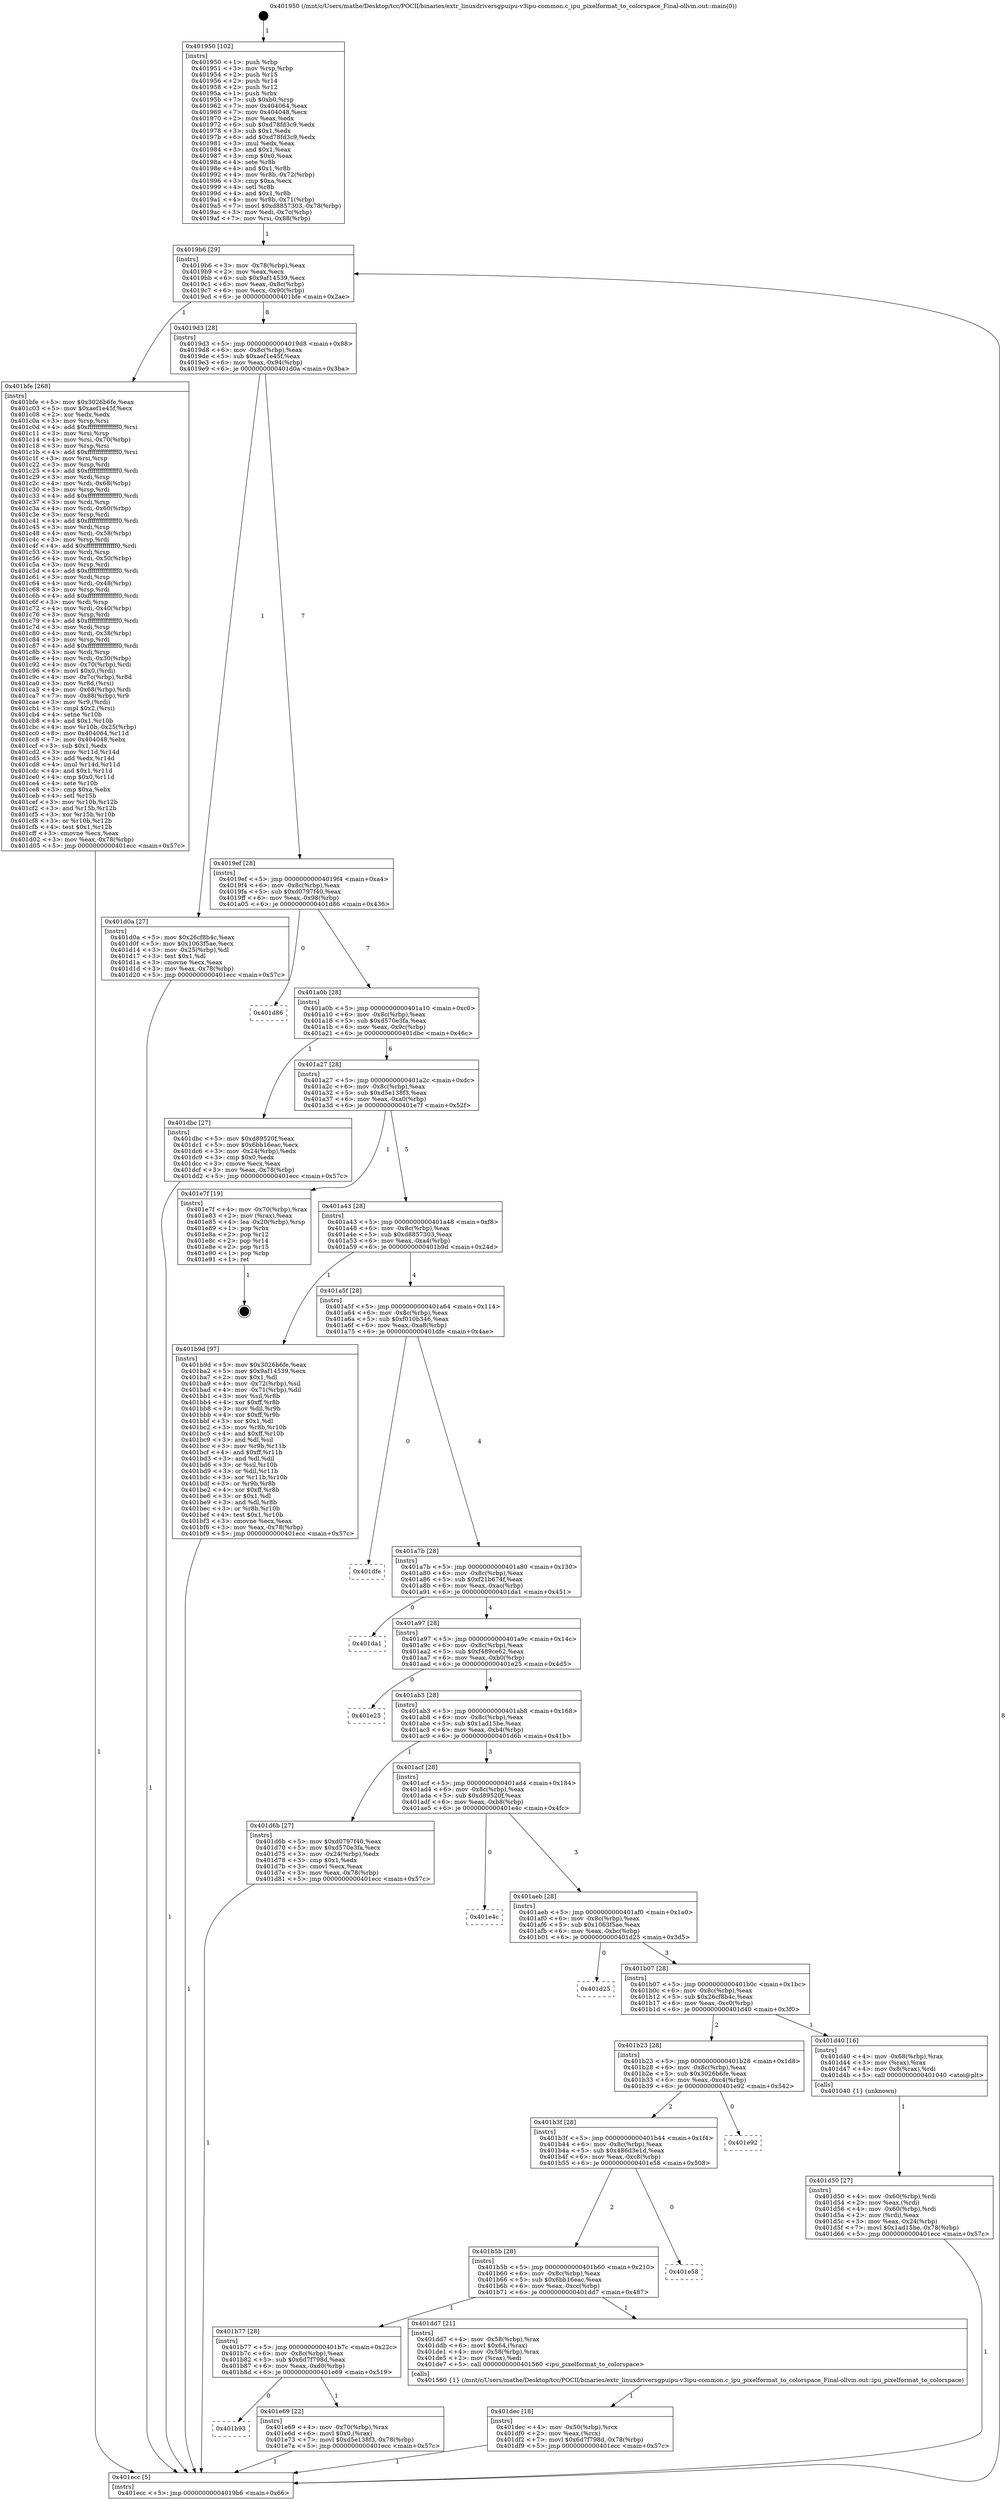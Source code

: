 digraph "0x401950" {
  label = "0x401950 (/mnt/c/Users/mathe/Desktop/tcc/POCII/binaries/extr_linuxdriversgpuipu-v3ipu-common.c_ipu_pixelformat_to_colorspace_Final-ollvm.out::main(0))"
  labelloc = "t"
  node[shape=record]

  Entry [label="",width=0.3,height=0.3,shape=circle,fillcolor=black,style=filled]
  "0x4019b6" [label="{
     0x4019b6 [29]\l
     | [instrs]\l
     &nbsp;&nbsp;0x4019b6 \<+3\>: mov -0x78(%rbp),%eax\l
     &nbsp;&nbsp;0x4019b9 \<+2\>: mov %eax,%ecx\l
     &nbsp;&nbsp;0x4019bb \<+6\>: sub $0x9af14539,%ecx\l
     &nbsp;&nbsp;0x4019c1 \<+6\>: mov %eax,-0x8c(%rbp)\l
     &nbsp;&nbsp;0x4019c7 \<+6\>: mov %ecx,-0x90(%rbp)\l
     &nbsp;&nbsp;0x4019cd \<+6\>: je 0000000000401bfe \<main+0x2ae\>\l
  }"]
  "0x401bfe" [label="{
     0x401bfe [268]\l
     | [instrs]\l
     &nbsp;&nbsp;0x401bfe \<+5\>: mov $0x3026b6fe,%eax\l
     &nbsp;&nbsp;0x401c03 \<+5\>: mov $0xaef1e45f,%ecx\l
     &nbsp;&nbsp;0x401c08 \<+2\>: xor %edx,%edx\l
     &nbsp;&nbsp;0x401c0a \<+3\>: mov %rsp,%rsi\l
     &nbsp;&nbsp;0x401c0d \<+4\>: add $0xfffffffffffffff0,%rsi\l
     &nbsp;&nbsp;0x401c11 \<+3\>: mov %rsi,%rsp\l
     &nbsp;&nbsp;0x401c14 \<+4\>: mov %rsi,-0x70(%rbp)\l
     &nbsp;&nbsp;0x401c18 \<+3\>: mov %rsp,%rsi\l
     &nbsp;&nbsp;0x401c1b \<+4\>: add $0xfffffffffffffff0,%rsi\l
     &nbsp;&nbsp;0x401c1f \<+3\>: mov %rsi,%rsp\l
     &nbsp;&nbsp;0x401c22 \<+3\>: mov %rsp,%rdi\l
     &nbsp;&nbsp;0x401c25 \<+4\>: add $0xfffffffffffffff0,%rdi\l
     &nbsp;&nbsp;0x401c29 \<+3\>: mov %rdi,%rsp\l
     &nbsp;&nbsp;0x401c2c \<+4\>: mov %rdi,-0x68(%rbp)\l
     &nbsp;&nbsp;0x401c30 \<+3\>: mov %rsp,%rdi\l
     &nbsp;&nbsp;0x401c33 \<+4\>: add $0xfffffffffffffff0,%rdi\l
     &nbsp;&nbsp;0x401c37 \<+3\>: mov %rdi,%rsp\l
     &nbsp;&nbsp;0x401c3a \<+4\>: mov %rdi,-0x60(%rbp)\l
     &nbsp;&nbsp;0x401c3e \<+3\>: mov %rsp,%rdi\l
     &nbsp;&nbsp;0x401c41 \<+4\>: add $0xfffffffffffffff0,%rdi\l
     &nbsp;&nbsp;0x401c45 \<+3\>: mov %rdi,%rsp\l
     &nbsp;&nbsp;0x401c48 \<+4\>: mov %rdi,-0x58(%rbp)\l
     &nbsp;&nbsp;0x401c4c \<+3\>: mov %rsp,%rdi\l
     &nbsp;&nbsp;0x401c4f \<+4\>: add $0xfffffffffffffff0,%rdi\l
     &nbsp;&nbsp;0x401c53 \<+3\>: mov %rdi,%rsp\l
     &nbsp;&nbsp;0x401c56 \<+4\>: mov %rdi,-0x50(%rbp)\l
     &nbsp;&nbsp;0x401c5a \<+3\>: mov %rsp,%rdi\l
     &nbsp;&nbsp;0x401c5d \<+4\>: add $0xfffffffffffffff0,%rdi\l
     &nbsp;&nbsp;0x401c61 \<+3\>: mov %rdi,%rsp\l
     &nbsp;&nbsp;0x401c64 \<+4\>: mov %rdi,-0x48(%rbp)\l
     &nbsp;&nbsp;0x401c68 \<+3\>: mov %rsp,%rdi\l
     &nbsp;&nbsp;0x401c6b \<+4\>: add $0xfffffffffffffff0,%rdi\l
     &nbsp;&nbsp;0x401c6f \<+3\>: mov %rdi,%rsp\l
     &nbsp;&nbsp;0x401c72 \<+4\>: mov %rdi,-0x40(%rbp)\l
     &nbsp;&nbsp;0x401c76 \<+3\>: mov %rsp,%rdi\l
     &nbsp;&nbsp;0x401c79 \<+4\>: add $0xfffffffffffffff0,%rdi\l
     &nbsp;&nbsp;0x401c7d \<+3\>: mov %rdi,%rsp\l
     &nbsp;&nbsp;0x401c80 \<+4\>: mov %rdi,-0x38(%rbp)\l
     &nbsp;&nbsp;0x401c84 \<+3\>: mov %rsp,%rdi\l
     &nbsp;&nbsp;0x401c87 \<+4\>: add $0xfffffffffffffff0,%rdi\l
     &nbsp;&nbsp;0x401c8b \<+3\>: mov %rdi,%rsp\l
     &nbsp;&nbsp;0x401c8e \<+4\>: mov %rdi,-0x30(%rbp)\l
     &nbsp;&nbsp;0x401c92 \<+4\>: mov -0x70(%rbp),%rdi\l
     &nbsp;&nbsp;0x401c96 \<+6\>: movl $0x0,(%rdi)\l
     &nbsp;&nbsp;0x401c9c \<+4\>: mov -0x7c(%rbp),%r8d\l
     &nbsp;&nbsp;0x401ca0 \<+3\>: mov %r8d,(%rsi)\l
     &nbsp;&nbsp;0x401ca3 \<+4\>: mov -0x68(%rbp),%rdi\l
     &nbsp;&nbsp;0x401ca7 \<+7\>: mov -0x88(%rbp),%r9\l
     &nbsp;&nbsp;0x401cae \<+3\>: mov %r9,(%rdi)\l
     &nbsp;&nbsp;0x401cb1 \<+3\>: cmpl $0x2,(%rsi)\l
     &nbsp;&nbsp;0x401cb4 \<+4\>: setne %r10b\l
     &nbsp;&nbsp;0x401cb8 \<+4\>: and $0x1,%r10b\l
     &nbsp;&nbsp;0x401cbc \<+4\>: mov %r10b,-0x25(%rbp)\l
     &nbsp;&nbsp;0x401cc0 \<+8\>: mov 0x404064,%r11d\l
     &nbsp;&nbsp;0x401cc8 \<+7\>: mov 0x404048,%ebx\l
     &nbsp;&nbsp;0x401ccf \<+3\>: sub $0x1,%edx\l
     &nbsp;&nbsp;0x401cd2 \<+3\>: mov %r11d,%r14d\l
     &nbsp;&nbsp;0x401cd5 \<+3\>: add %edx,%r14d\l
     &nbsp;&nbsp;0x401cd8 \<+4\>: imul %r14d,%r11d\l
     &nbsp;&nbsp;0x401cdc \<+4\>: and $0x1,%r11d\l
     &nbsp;&nbsp;0x401ce0 \<+4\>: cmp $0x0,%r11d\l
     &nbsp;&nbsp;0x401ce4 \<+4\>: sete %r10b\l
     &nbsp;&nbsp;0x401ce8 \<+3\>: cmp $0xa,%ebx\l
     &nbsp;&nbsp;0x401ceb \<+4\>: setl %r15b\l
     &nbsp;&nbsp;0x401cef \<+3\>: mov %r10b,%r12b\l
     &nbsp;&nbsp;0x401cf2 \<+3\>: and %r15b,%r12b\l
     &nbsp;&nbsp;0x401cf5 \<+3\>: xor %r15b,%r10b\l
     &nbsp;&nbsp;0x401cf8 \<+3\>: or %r10b,%r12b\l
     &nbsp;&nbsp;0x401cfb \<+4\>: test $0x1,%r12b\l
     &nbsp;&nbsp;0x401cff \<+3\>: cmovne %ecx,%eax\l
     &nbsp;&nbsp;0x401d02 \<+3\>: mov %eax,-0x78(%rbp)\l
     &nbsp;&nbsp;0x401d05 \<+5\>: jmp 0000000000401ecc \<main+0x57c\>\l
  }"]
  "0x4019d3" [label="{
     0x4019d3 [28]\l
     | [instrs]\l
     &nbsp;&nbsp;0x4019d3 \<+5\>: jmp 00000000004019d8 \<main+0x88\>\l
     &nbsp;&nbsp;0x4019d8 \<+6\>: mov -0x8c(%rbp),%eax\l
     &nbsp;&nbsp;0x4019de \<+5\>: sub $0xaef1e45f,%eax\l
     &nbsp;&nbsp;0x4019e3 \<+6\>: mov %eax,-0x94(%rbp)\l
     &nbsp;&nbsp;0x4019e9 \<+6\>: je 0000000000401d0a \<main+0x3ba\>\l
  }"]
  Exit [label="",width=0.3,height=0.3,shape=circle,fillcolor=black,style=filled,peripheries=2]
  "0x401d0a" [label="{
     0x401d0a [27]\l
     | [instrs]\l
     &nbsp;&nbsp;0x401d0a \<+5\>: mov $0x26cf8b4c,%eax\l
     &nbsp;&nbsp;0x401d0f \<+5\>: mov $0x1063f5ae,%ecx\l
     &nbsp;&nbsp;0x401d14 \<+3\>: mov -0x25(%rbp),%dl\l
     &nbsp;&nbsp;0x401d17 \<+3\>: test $0x1,%dl\l
     &nbsp;&nbsp;0x401d1a \<+3\>: cmovne %ecx,%eax\l
     &nbsp;&nbsp;0x401d1d \<+3\>: mov %eax,-0x78(%rbp)\l
     &nbsp;&nbsp;0x401d20 \<+5\>: jmp 0000000000401ecc \<main+0x57c\>\l
  }"]
  "0x4019ef" [label="{
     0x4019ef [28]\l
     | [instrs]\l
     &nbsp;&nbsp;0x4019ef \<+5\>: jmp 00000000004019f4 \<main+0xa4\>\l
     &nbsp;&nbsp;0x4019f4 \<+6\>: mov -0x8c(%rbp),%eax\l
     &nbsp;&nbsp;0x4019fa \<+5\>: sub $0xd0797f40,%eax\l
     &nbsp;&nbsp;0x4019ff \<+6\>: mov %eax,-0x98(%rbp)\l
     &nbsp;&nbsp;0x401a05 \<+6\>: je 0000000000401d86 \<main+0x436\>\l
  }"]
  "0x401b93" [label="{
     0x401b93\l
  }", style=dashed]
  "0x401d86" [label="{
     0x401d86\l
  }", style=dashed]
  "0x401a0b" [label="{
     0x401a0b [28]\l
     | [instrs]\l
     &nbsp;&nbsp;0x401a0b \<+5\>: jmp 0000000000401a10 \<main+0xc0\>\l
     &nbsp;&nbsp;0x401a10 \<+6\>: mov -0x8c(%rbp),%eax\l
     &nbsp;&nbsp;0x401a16 \<+5\>: sub $0xd570e3fa,%eax\l
     &nbsp;&nbsp;0x401a1b \<+6\>: mov %eax,-0x9c(%rbp)\l
     &nbsp;&nbsp;0x401a21 \<+6\>: je 0000000000401dbc \<main+0x46c\>\l
  }"]
  "0x401e69" [label="{
     0x401e69 [22]\l
     | [instrs]\l
     &nbsp;&nbsp;0x401e69 \<+4\>: mov -0x70(%rbp),%rax\l
     &nbsp;&nbsp;0x401e6d \<+6\>: movl $0x0,(%rax)\l
     &nbsp;&nbsp;0x401e73 \<+7\>: movl $0xd5e138f3,-0x78(%rbp)\l
     &nbsp;&nbsp;0x401e7a \<+5\>: jmp 0000000000401ecc \<main+0x57c\>\l
  }"]
  "0x401dbc" [label="{
     0x401dbc [27]\l
     | [instrs]\l
     &nbsp;&nbsp;0x401dbc \<+5\>: mov $0xd89520f,%eax\l
     &nbsp;&nbsp;0x401dc1 \<+5\>: mov $0x6bb16eac,%ecx\l
     &nbsp;&nbsp;0x401dc6 \<+3\>: mov -0x24(%rbp),%edx\l
     &nbsp;&nbsp;0x401dc9 \<+3\>: cmp $0x0,%edx\l
     &nbsp;&nbsp;0x401dcc \<+3\>: cmove %ecx,%eax\l
     &nbsp;&nbsp;0x401dcf \<+3\>: mov %eax,-0x78(%rbp)\l
     &nbsp;&nbsp;0x401dd2 \<+5\>: jmp 0000000000401ecc \<main+0x57c\>\l
  }"]
  "0x401a27" [label="{
     0x401a27 [28]\l
     | [instrs]\l
     &nbsp;&nbsp;0x401a27 \<+5\>: jmp 0000000000401a2c \<main+0xdc\>\l
     &nbsp;&nbsp;0x401a2c \<+6\>: mov -0x8c(%rbp),%eax\l
     &nbsp;&nbsp;0x401a32 \<+5\>: sub $0xd5e138f3,%eax\l
     &nbsp;&nbsp;0x401a37 \<+6\>: mov %eax,-0xa0(%rbp)\l
     &nbsp;&nbsp;0x401a3d \<+6\>: je 0000000000401e7f \<main+0x52f\>\l
  }"]
  "0x401dec" [label="{
     0x401dec [18]\l
     | [instrs]\l
     &nbsp;&nbsp;0x401dec \<+4\>: mov -0x50(%rbp),%rcx\l
     &nbsp;&nbsp;0x401df0 \<+2\>: mov %eax,(%rcx)\l
     &nbsp;&nbsp;0x401df2 \<+7\>: movl $0x6d7f798d,-0x78(%rbp)\l
     &nbsp;&nbsp;0x401df9 \<+5\>: jmp 0000000000401ecc \<main+0x57c\>\l
  }"]
  "0x401e7f" [label="{
     0x401e7f [19]\l
     | [instrs]\l
     &nbsp;&nbsp;0x401e7f \<+4\>: mov -0x70(%rbp),%rax\l
     &nbsp;&nbsp;0x401e83 \<+2\>: mov (%rax),%eax\l
     &nbsp;&nbsp;0x401e85 \<+4\>: lea -0x20(%rbp),%rsp\l
     &nbsp;&nbsp;0x401e89 \<+1\>: pop %rbx\l
     &nbsp;&nbsp;0x401e8a \<+2\>: pop %r12\l
     &nbsp;&nbsp;0x401e8c \<+2\>: pop %r14\l
     &nbsp;&nbsp;0x401e8e \<+2\>: pop %r15\l
     &nbsp;&nbsp;0x401e90 \<+1\>: pop %rbp\l
     &nbsp;&nbsp;0x401e91 \<+1\>: ret\l
  }"]
  "0x401a43" [label="{
     0x401a43 [28]\l
     | [instrs]\l
     &nbsp;&nbsp;0x401a43 \<+5\>: jmp 0000000000401a48 \<main+0xf8\>\l
     &nbsp;&nbsp;0x401a48 \<+6\>: mov -0x8c(%rbp),%eax\l
     &nbsp;&nbsp;0x401a4e \<+5\>: sub $0xd8857303,%eax\l
     &nbsp;&nbsp;0x401a53 \<+6\>: mov %eax,-0xa4(%rbp)\l
     &nbsp;&nbsp;0x401a59 \<+6\>: je 0000000000401b9d \<main+0x24d\>\l
  }"]
  "0x401b77" [label="{
     0x401b77 [28]\l
     | [instrs]\l
     &nbsp;&nbsp;0x401b77 \<+5\>: jmp 0000000000401b7c \<main+0x22c\>\l
     &nbsp;&nbsp;0x401b7c \<+6\>: mov -0x8c(%rbp),%eax\l
     &nbsp;&nbsp;0x401b82 \<+5\>: sub $0x6d7f798d,%eax\l
     &nbsp;&nbsp;0x401b87 \<+6\>: mov %eax,-0xd0(%rbp)\l
     &nbsp;&nbsp;0x401b8d \<+6\>: je 0000000000401e69 \<main+0x519\>\l
  }"]
  "0x401b9d" [label="{
     0x401b9d [97]\l
     | [instrs]\l
     &nbsp;&nbsp;0x401b9d \<+5\>: mov $0x3026b6fe,%eax\l
     &nbsp;&nbsp;0x401ba2 \<+5\>: mov $0x9af14539,%ecx\l
     &nbsp;&nbsp;0x401ba7 \<+2\>: mov $0x1,%dl\l
     &nbsp;&nbsp;0x401ba9 \<+4\>: mov -0x72(%rbp),%sil\l
     &nbsp;&nbsp;0x401bad \<+4\>: mov -0x71(%rbp),%dil\l
     &nbsp;&nbsp;0x401bb1 \<+3\>: mov %sil,%r8b\l
     &nbsp;&nbsp;0x401bb4 \<+4\>: xor $0xff,%r8b\l
     &nbsp;&nbsp;0x401bb8 \<+3\>: mov %dil,%r9b\l
     &nbsp;&nbsp;0x401bbb \<+4\>: xor $0xff,%r9b\l
     &nbsp;&nbsp;0x401bbf \<+3\>: xor $0x1,%dl\l
     &nbsp;&nbsp;0x401bc2 \<+3\>: mov %r8b,%r10b\l
     &nbsp;&nbsp;0x401bc5 \<+4\>: and $0xff,%r10b\l
     &nbsp;&nbsp;0x401bc9 \<+3\>: and %dl,%sil\l
     &nbsp;&nbsp;0x401bcc \<+3\>: mov %r9b,%r11b\l
     &nbsp;&nbsp;0x401bcf \<+4\>: and $0xff,%r11b\l
     &nbsp;&nbsp;0x401bd3 \<+3\>: and %dl,%dil\l
     &nbsp;&nbsp;0x401bd6 \<+3\>: or %sil,%r10b\l
     &nbsp;&nbsp;0x401bd9 \<+3\>: or %dil,%r11b\l
     &nbsp;&nbsp;0x401bdc \<+3\>: xor %r11b,%r10b\l
     &nbsp;&nbsp;0x401bdf \<+3\>: or %r9b,%r8b\l
     &nbsp;&nbsp;0x401be2 \<+4\>: xor $0xff,%r8b\l
     &nbsp;&nbsp;0x401be6 \<+3\>: or $0x1,%dl\l
     &nbsp;&nbsp;0x401be9 \<+3\>: and %dl,%r8b\l
     &nbsp;&nbsp;0x401bec \<+3\>: or %r8b,%r10b\l
     &nbsp;&nbsp;0x401bef \<+4\>: test $0x1,%r10b\l
     &nbsp;&nbsp;0x401bf3 \<+3\>: cmovne %ecx,%eax\l
     &nbsp;&nbsp;0x401bf6 \<+3\>: mov %eax,-0x78(%rbp)\l
     &nbsp;&nbsp;0x401bf9 \<+5\>: jmp 0000000000401ecc \<main+0x57c\>\l
  }"]
  "0x401a5f" [label="{
     0x401a5f [28]\l
     | [instrs]\l
     &nbsp;&nbsp;0x401a5f \<+5\>: jmp 0000000000401a64 \<main+0x114\>\l
     &nbsp;&nbsp;0x401a64 \<+6\>: mov -0x8c(%rbp),%eax\l
     &nbsp;&nbsp;0x401a6a \<+5\>: sub $0xf010b346,%eax\l
     &nbsp;&nbsp;0x401a6f \<+6\>: mov %eax,-0xa8(%rbp)\l
     &nbsp;&nbsp;0x401a75 \<+6\>: je 0000000000401dfe \<main+0x4ae\>\l
  }"]
  "0x401ecc" [label="{
     0x401ecc [5]\l
     | [instrs]\l
     &nbsp;&nbsp;0x401ecc \<+5\>: jmp 00000000004019b6 \<main+0x66\>\l
  }"]
  "0x401950" [label="{
     0x401950 [102]\l
     | [instrs]\l
     &nbsp;&nbsp;0x401950 \<+1\>: push %rbp\l
     &nbsp;&nbsp;0x401951 \<+3\>: mov %rsp,%rbp\l
     &nbsp;&nbsp;0x401954 \<+2\>: push %r15\l
     &nbsp;&nbsp;0x401956 \<+2\>: push %r14\l
     &nbsp;&nbsp;0x401958 \<+2\>: push %r12\l
     &nbsp;&nbsp;0x40195a \<+1\>: push %rbx\l
     &nbsp;&nbsp;0x40195b \<+7\>: sub $0xb0,%rsp\l
     &nbsp;&nbsp;0x401962 \<+7\>: mov 0x404064,%eax\l
     &nbsp;&nbsp;0x401969 \<+7\>: mov 0x404048,%ecx\l
     &nbsp;&nbsp;0x401970 \<+2\>: mov %eax,%edx\l
     &nbsp;&nbsp;0x401972 \<+6\>: sub $0xd78fd3c9,%edx\l
     &nbsp;&nbsp;0x401978 \<+3\>: sub $0x1,%edx\l
     &nbsp;&nbsp;0x40197b \<+6\>: add $0xd78fd3c9,%edx\l
     &nbsp;&nbsp;0x401981 \<+3\>: imul %edx,%eax\l
     &nbsp;&nbsp;0x401984 \<+3\>: and $0x1,%eax\l
     &nbsp;&nbsp;0x401987 \<+3\>: cmp $0x0,%eax\l
     &nbsp;&nbsp;0x40198a \<+4\>: sete %r8b\l
     &nbsp;&nbsp;0x40198e \<+4\>: and $0x1,%r8b\l
     &nbsp;&nbsp;0x401992 \<+4\>: mov %r8b,-0x72(%rbp)\l
     &nbsp;&nbsp;0x401996 \<+3\>: cmp $0xa,%ecx\l
     &nbsp;&nbsp;0x401999 \<+4\>: setl %r8b\l
     &nbsp;&nbsp;0x40199d \<+4\>: and $0x1,%r8b\l
     &nbsp;&nbsp;0x4019a1 \<+4\>: mov %r8b,-0x71(%rbp)\l
     &nbsp;&nbsp;0x4019a5 \<+7\>: movl $0xd8857303,-0x78(%rbp)\l
     &nbsp;&nbsp;0x4019ac \<+3\>: mov %edi,-0x7c(%rbp)\l
     &nbsp;&nbsp;0x4019af \<+7\>: mov %rsi,-0x88(%rbp)\l
  }"]
  "0x401dd7" [label="{
     0x401dd7 [21]\l
     | [instrs]\l
     &nbsp;&nbsp;0x401dd7 \<+4\>: mov -0x58(%rbp),%rax\l
     &nbsp;&nbsp;0x401ddb \<+6\>: movl $0x64,(%rax)\l
     &nbsp;&nbsp;0x401de1 \<+4\>: mov -0x58(%rbp),%rax\l
     &nbsp;&nbsp;0x401de5 \<+2\>: mov (%rax),%edi\l
     &nbsp;&nbsp;0x401de7 \<+5\>: call 0000000000401560 \<ipu_pixelformat_to_colorspace\>\l
     | [calls]\l
     &nbsp;&nbsp;0x401560 \{1\} (/mnt/c/Users/mathe/Desktop/tcc/POCII/binaries/extr_linuxdriversgpuipu-v3ipu-common.c_ipu_pixelformat_to_colorspace_Final-ollvm.out::ipu_pixelformat_to_colorspace)\l
  }"]
  "0x401b5b" [label="{
     0x401b5b [28]\l
     | [instrs]\l
     &nbsp;&nbsp;0x401b5b \<+5\>: jmp 0000000000401b60 \<main+0x210\>\l
     &nbsp;&nbsp;0x401b60 \<+6\>: mov -0x8c(%rbp),%eax\l
     &nbsp;&nbsp;0x401b66 \<+5\>: sub $0x6bb16eac,%eax\l
     &nbsp;&nbsp;0x401b6b \<+6\>: mov %eax,-0xcc(%rbp)\l
     &nbsp;&nbsp;0x401b71 \<+6\>: je 0000000000401dd7 \<main+0x487\>\l
  }"]
  "0x401dfe" [label="{
     0x401dfe\l
  }", style=dashed]
  "0x401a7b" [label="{
     0x401a7b [28]\l
     | [instrs]\l
     &nbsp;&nbsp;0x401a7b \<+5\>: jmp 0000000000401a80 \<main+0x130\>\l
     &nbsp;&nbsp;0x401a80 \<+6\>: mov -0x8c(%rbp),%eax\l
     &nbsp;&nbsp;0x401a86 \<+5\>: sub $0xf21b674f,%eax\l
     &nbsp;&nbsp;0x401a8b \<+6\>: mov %eax,-0xac(%rbp)\l
     &nbsp;&nbsp;0x401a91 \<+6\>: je 0000000000401da1 \<main+0x451\>\l
  }"]
  "0x401e58" [label="{
     0x401e58\l
  }", style=dashed]
  "0x401da1" [label="{
     0x401da1\l
  }", style=dashed]
  "0x401a97" [label="{
     0x401a97 [28]\l
     | [instrs]\l
     &nbsp;&nbsp;0x401a97 \<+5\>: jmp 0000000000401a9c \<main+0x14c\>\l
     &nbsp;&nbsp;0x401a9c \<+6\>: mov -0x8c(%rbp),%eax\l
     &nbsp;&nbsp;0x401aa2 \<+5\>: sub $0xf489ce62,%eax\l
     &nbsp;&nbsp;0x401aa7 \<+6\>: mov %eax,-0xb0(%rbp)\l
     &nbsp;&nbsp;0x401aad \<+6\>: je 0000000000401e25 \<main+0x4d5\>\l
  }"]
  "0x401b3f" [label="{
     0x401b3f [28]\l
     | [instrs]\l
     &nbsp;&nbsp;0x401b3f \<+5\>: jmp 0000000000401b44 \<main+0x1f4\>\l
     &nbsp;&nbsp;0x401b44 \<+6\>: mov -0x8c(%rbp),%eax\l
     &nbsp;&nbsp;0x401b4a \<+5\>: sub $0x486d3e1d,%eax\l
     &nbsp;&nbsp;0x401b4f \<+6\>: mov %eax,-0xc8(%rbp)\l
     &nbsp;&nbsp;0x401b55 \<+6\>: je 0000000000401e58 \<main+0x508\>\l
  }"]
  "0x401e25" [label="{
     0x401e25\l
  }", style=dashed]
  "0x401ab3" [label="{
     0x401ab3 [28]\l
     | [instrs]\l
     &nbsp;&nbsp;0x401ab3 \<+5\>: jmp 0000000000401ab8 \<main+0x168\>\l
     &nbsp;&nbsp;0x401ab8 \<+6\>: mov -0x8c(%rbp),%eax\l
     &nbsp;&nbsp;0x401abe \<+5\>: sub $0x1ad15be,%eax\l
     &nbsp;&nbsp;0x401ac3 \<+6\>: mov %eax,-0xb4(%rbp)\l
     &nbsp;&nbsp;0x401ac9 \<+6\>: je 0000000000401d6b \<main+0x41b\>\l
  }"]
  "0x401e92" [label="{
     0x401e92\l
  }", style=dashed]
  "0x401d6b" [label="{
     0x401d6b [27]\l
     | [instrs]\l
     &nbsp;&nbsp;0x401d6b \<+5\>: mov $0xd0797f40,%eax\l
     &nbsp;&nbsp;0x401d70 \<+5\>: mov $0xd570e3fa,%ecx\l
     &nbsp;&nbsp;0x401d75 \<+3\>: mov -0x24(%rbp),%edx\l
     &nbsp;&nbsp;0x401d78 \<+3\>: cmp $0x1,%edx\l
     &nbsp;&nbsp;0x401d7b \<+3\>: cmovl %ecx,%eax\l
     &nbsp;&nbsp;0x401d7e \<+3\>: mov %eax,-0x78(%rbp)\l
     &nbsp;&nbsp;0x401d81 \<+5\>: jmp 0000000000401ecc \<main+0x57c\>\l
  }"]
  "0x401acf" [label="{
     0x401acf [28]\l
     | [instrs]\l
     &nbsp;&nbsp;0x401acf \<+5\>: jmp 0000000000401ad4 \<main+0x184\>\l
     &nbsp;&nbsp;0x401ad4 \<+6\>: mov -0x8c(%rbp),%eax\l
     &nbsp;&nbsp;0x401ada \<+5\>: sub $0xd89520f,%eax\l
     &nbsp;&nbsp;0x401adf \<+6\>: mov %eax,-0xb8(%rbp)\l
     &nbsp;&nbsp;0x401ae5 \<+6\>: je 0000000000401e4c \<main+0x4fc\>\l
  }"]
  "0x401d50" [label="{
     0x401d50 [27]\l
     | [instrs]\l
     &nbsp;&nbsp;0x401d50 \<+4\>: mov -0x60(%rbp),%rdi\l
     &nbsp;&nbsp;0x401d54 \<+2\>: mov %eax,(%rdi)\l
     &nbsp;&nbsp;0x401d56 \<+4\>: mov -0x60(%rbp),%rdi\l
     &nbsp;&nbsp;0x401d5a \<+2\>: mov (%rdi),%eax\l
     &nbsp;&nbsp;0x401d5c \<+3\>: mov %eax,-0x24(%rbp)\l
     &nbsp;&nbsp;0x401d5f \<+7\>: movl $0x1ad15be,-0x78(%rbp)\l
     &nbsp;&nbsp;0x401d66 \<+5\>: jmp 0000000000401ecc \<main+0x57c\>\l
  }"]
  "0x401e4c" [label="{
     0x401e4c\l
  }", style=dashed]
  "0x401aeb" [label="{
     0x401aeb [28]\l
     | [instrs]\l
     &nbsp;&nbsp;0x401aeb \<+5\>: jmp 0000000000401af0 \<main+0x1a0\>\l
     &nbsp;&nbsp;0x401af0 \<+6\>: mov -0x8c(%rbp),%eax\l
     &nbsp;&nbsp;0x401af6 \<+5\>: sub $0x1063f5ae,%eax\l
     &nbsp;&nbsp;0x401afb \<+6\>: mov %eax,-0xbc(%rbp)\l
     &nbsp;&nbsp;0x401b01 \<+6\>: je 0000000000401d25 \<main+0x3d5\>\l
  }"]
  "0x401b23" [label="{
     0x401b23 [28]\l
     | [instrs]\l
     &nbsp;&nbsp;0x401b23 \<+5\>: jmp 0000000000401b28 \<main+0x1d8\>\l
     &nbsp;&nbsp;0x401b28 \<+6\>: mov -0x8c(%rbp),%eax\l
     &nbsp;&nbsp;0x401b2e \<+5\>: sub $0x3026b6fe,%eax\l
     &nbsp;&nbsp;0x401b33 \<+6\>: mov %eax,-0xc4(%rbp)\l
     &nbsp;&nbsp;0x401b39 \<+6\>: je 0000000000401e92 \<main+0x542\>\l
  }"]
  "0x401d25" [label="{
     0x401d25\l
  }", style=dashed]
  "0x401b07" [label="{
     0x401b07 [28]\l
     | [instrs]\l
     &nbsp;&nbsp;0x401b07 \<+5\>: jmp 0000000000401b0c \<main+0x1bc\>\l
     &nbsp;&nbsp;0x401b0c \<+6\>: mov -0x8c(%rbp),%eax\l
     &nbsp;&nbsp;0x401b12 \<+5\>: sub $0x26cf8b4c,%eax\l
     &nbsp;&nbsp;0x401b17 \<+6\>: mov %eax,-0xc0(%rbp)\l
     &nbsp;&nbsp;0x401b1d \<+6\>: je 0000000000401d40 \<main+0x3f0\>\l
  }"]
  "0x401d40" [label="{
     0x401d40 [16]\l
     | [instrs]\l
     &nbsp;&nbsp;0x401d40 \<+4\>: mov -0x68(%rbp),%rax\l
     &nbsp;&nbsp;0x401d44 \<+3\>: mov (%rax),%rax\l
     &nbsp;&nbsp;0x401d47 \<+4\>: mov 0x8(%rax),%rdi\l
     &nbsp;&nbsp;0x401d4b \<+5\>: call 0000000000401040 \<atoi@plt\>\l
     | [calls]\l
     &nbsp;&nbsp;0x401040 \{1\} (unknown)\l
  }"]
  Entry -> "0x401950" [label=" 1"]
  "0x4019b6" -> "0x401bfe" [label=" 1"]
  "0x4019b6" -> "0x4019d3" [label=" 8"]
  "0x401e7f" -> Exit [label=" 1"]
  "0x4019d3" -> "0x401d0a" [label=" 1"]
  "0x4019d3" -> "0x4019ef" [label=" 7"]
  "0x401e69" -> "0x401ecc" [label=" 1"]
  "0x4019ef" -> "0x401d86" [label=" 0"]
  "0x4019ef" -> "0x401a0b" [label=" 7"]
  "0x401b77" -> "0x401b93" [label=" 0"]
  "0x401a0b" -> "0x401dbc" [label=" 1"]
  "0x401a0b" -> "0x401a27" [label=" 6"]
  "0x401b77" -> "0x401e69" [label=" 1"]
  "0x401a27" -> "0x401e7f" [label=" 1"]
  "0x401a27" -> "0x401a43" [label=" 5"]
  "0x401dec" -> "0x401ecc" [label=" 1"]
  "0x401a43" -> "0x401b9d" [label=" 1"]
  "0x401a43" -> "0x401a5f" [label=" 4"]
  "0x401b9d" -> "0x401ecc" [label=" 1"]
  "0x401950" -> "0x4019b6" [label=" 1"]
  "0x401ecc" -> "0x4019b6" [label=" 8"]
  "0x401dd7" -> "0x401dec" [label=" 1"]
  "0x401bfe" -> "0x401ecc" [label=" 1"]
  "0x401d0a" -> "0x401ecc" [label=" 1"]
  "0x401b5b" -> "0x401b77" [label=" 1"]
  "0x401a5f" -> "0x401dfe" [label=" 0"]
  "0x401a5f" -> "0x401a7b" [label=" 4"]
  "0x401b5b" -> "0x401dd7" [label=" 1"]
  "0x401a7b" -> "0x401da1" [label=" 0"]
  "0x401a7b" -> "0x401a97" [label=" 4"]
  "0x401b3f" -> "0x401b5b" [label=" 2"]
  "0x401a97" -> "0x401e25" [label=" 0"]
  "0x401a97" -> "0x401ab3" [label=" 4"]
  "0x401b3f" -> "0x401e58" [label=" 0"]
  "0x401ab3" -> "0x401d6b" [label=" 1"]
  "0x401ab3" -> "0x401acf" [label=" 3"]
  "0x401b23" -> "0x401b3f" [label=" 2"]
  "0x401acf" -> "0x401e4c" [label=" 0"]
  "0x401acf" -> "0x401aeb" [label=" 3"]
  "0x401b23" -> "0x401e92" [label=" 0"]
  "0x401aeb" -> "0x401d25" [label=" 0"]
  "0x401aeb" -> "0x401b07" [label=" 3"]
  "0x401dbc" -> "0x401ecc" [label=" 1"]
  "0x401b07" -> "0x401d40" [label=" 1"]
  "0x401b07" -> "0x401b23" [label=" 2"]
  "0x401d40" -> "0x401d50" [label=" 1"]
  "0x401d50" -> "0x401ecc" [label=" 1"]
  "0x401d6b" -> "0x401ecc" [label=" 1"]
}
